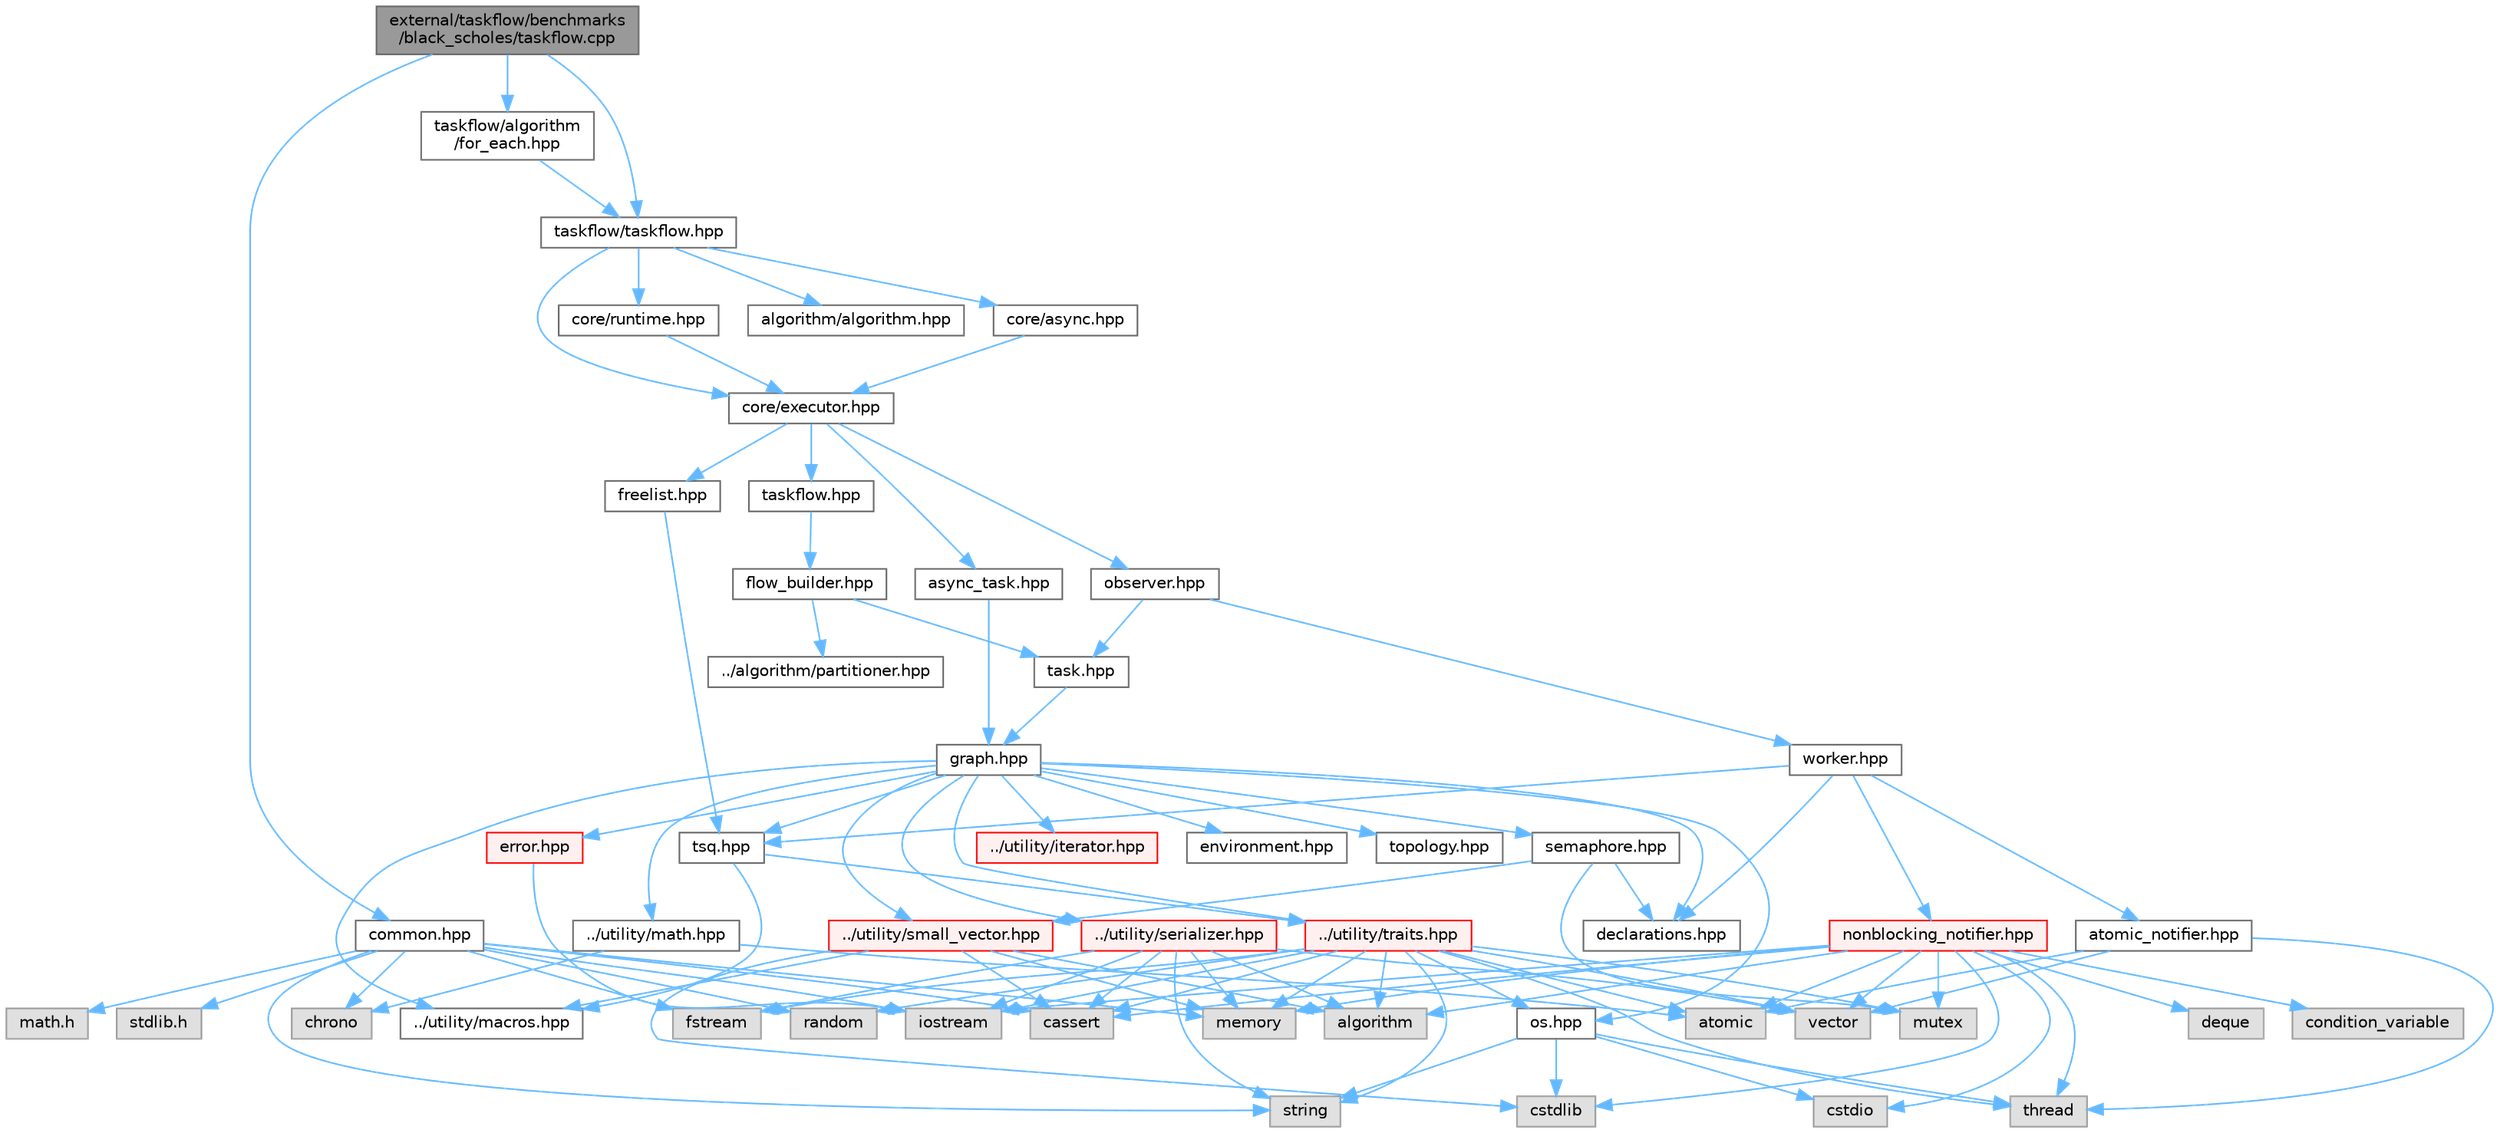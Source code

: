 digraph "external/taskflow/benchmarks/black_scholes/taskflow.cpp"
{
 // LATEX_PDF_SIZE
  bgcolor="transparent";
  edge [fontname=Helvetica,fontsize=10,labelfontname=Helvetica,labelfontsize=10];
  node [fontname=Helvetica,fontsize=10,shape=box,height=0.2,width=0.4];
  Node1 [id="Node000001",label="external/taskflow/benchmarks\l/black_scholes/taskflow.cpp",height=0.2,width=0.4,color="gray40", fillcolor="grey60", style="filled", fontcolor="black",tooltip=" "];
  Node1 -> Node2 [id="edge100_Node000001_Node000002",color="steelblue1",style="solid",tooltip=" "];
  Node2 [id="Node000002",label="common.hpp",height=0.2,width=0.4,color="grey40", fillcolor="white", style="filled",URL="$common_8hpp.html",tooltip=" "];
  Node2 -> Node3 [id="edge101_Node000002_Node000003",color="steelblue1",style="solid",tooltip=" "];
  Node3 [id="Node000003",label="stdlib.h",height=0.2,width=0.4,color="grey60", fillcolor="#E0E0E0", style="filled",tooltip=" "];
  Node2 -> Node4 [id="edge102_Node000002_Node000004",color="steelblue1",style="solid",tooltip=" "];
  Node4 [id="Node000004",label="math.h",height=0.2,width=0.4,color="grey60", fillcolor="#E0E0E0", style="filled",tooltip=" "];
  Node2 -> Node5 [id="edge103_Node000002_Node000005",color="steelblue1",style="solid",tooltip=" "];
  Node5 [id="Node000005",label="string",height=0.2,width=0.4,color="grey60", fillcolor="#E0E0E0", style="filled",tooltip=" "];
  Node2 -> Node6 [id="edge104_Node000002_Node000006",color="steelblue1",style="solid",tooltip=" "];
  Node6 [id="Node000006",label="cassert",height=0.2,width=0.4,color="grey60", fillcolor="#E0E0E0", style="filled",tooltip=" "];
  Node2 -> Node7 [id="edge105_Node000002_Node000007",color="steelblue1",style="solid",tooltip=" "];
  Node7 [id="Node000007",label="iostream",height=0.2,width=0.4,color="grey60", fillcolor="#E0E0E0", style="filled",tooltip=" "];
  Node2 -> Node8 [id="edge106_Node000002_Node000008",color="steelblue1",style="solid",tooltip=" "];
  Node8 [id="Node000008",label="chrono",height=0.2,width=0.4,color="grey60", fillcolor="#E0E0E0", style="filled",tooltip=" "];
  Node2 -> Node9 [id="edge107_Node000002_Node000009",color="steelblue1",style="solid",tooltip=" "];
  Node9 [id="Node000009",label="fstream",height=0.2,width=0.4,color="grey60", fillcolor="#E0E0E0", style="filled",tooltip=" "];
  Node2 -> Node10 [id="edge108_Node000002_Node000010",color="steelblue1",style="solid",tooltip=" "];
  Node10 [id="Node000010",label="memory",height=0.2,width=0.4,color="grey60", fillcolor="#E0E0E0", style="filled",tooltip=" "];
  Node2 -> Node11 [id="edge109_Node000002_Node000011",color="steelblue1",style="solid",tooltip=" "];
  Node11 [id="Node000011",label="random",height=0.2,width=0.4,color="grey60", fillcolor="#E0E0E0", style="filled",tooltip=" "];
  Node1 -> Node12 [id="edge110_Node000001_Node000012",color="steelblue1",style="solid",tooltip=" "];
  Node12 [id="Node000012",label="taskflow/taskflow.hpp",height=0.2,width=0.4,color="grey40", fillcolor="white", style="filled",URL="$taskflow_8hpp.html",tooltip="main taskflow include file"];
  Node12 -> Node13 [id="edge111_Node000012_Node000013",color="steelblue1",style="solid",tooltip=" "];
  Node13 [id="Node000013",label="core/executor.hpp",height=0.2,width=0.4,color="grey40", fillcolor="white", style="filled",URL="$executor_8hpp.html",tooltip="executor include file"];
  Node13 -> Node14 [id="edge112_Node000013_Node000014",color="steelblue1",style="solid",tooltip=" "];
  Node14 [id="Node000014",label="observer.hpp",height=0.2,width=0.4,color="grey40", fillcolor="white", style="filled",URL="$observer_8hpp.html",tooltip="observer include file"];
  Node14 -> Node15 [id="edge113_Node000014_Node000015",color="steelblue1",style="solid",tooltip=" "];
  Node15 [id="Node000015",label="task.hpp",height=0.2,width=0.4,color="grey40", fillcolor="white", style="filled",URL="$task_8hpp.html",tooltip="task include file"];
  Node15 -> Node16 [id="edge114_Node000015_Node000016",color="steelblue1",style="solid",tooltip=" "];
  Node16 [id="Node000016",label="graph.hpp",height=0.2,width=0.4,color="grey40", fillcolor="white", style="filled",URL="$taskflow_2core_2graph_8hpp.html",tooltip="graph include file"];
  Node16 -> Node17 [id="edge115_Node000016_Node000017",color="steelblue1",style="solid",tooltip=" "];
  Node17 [id="Node000017",label="../utility/macros.hpp",height=0.2,width=0.4,color="grey40", fillcolor="white", style="filled",URL="$macros_8hpp.html",tooltip=" "];
  Node16 -> Node18 [id="edge116_Node000016_Node000018",color="steelblue1",style="solid",tooltip=" "];
  Node18 [id="Node000018",label="../utility/traits.hpp",height=0.2,width=0.4,color="red", fillcolor="#FFF0F0", style="filled",URL="$taskflow_2utility_2traits_8hpp.html",tooltip=" "];
  Node18 -> Node7 [id="edge117_Node000018_Node000007",color="steelblue1",style="solid",tooltip=" "];
  Node18 -> Node9 [id="edge118_Node000018_Node000009",color="steelblue1",style="solid",tooltip=" "];
  Node18 -> Node21 [id="edge119_Node000018_Node000021",color="steelblue1",style="solid",tooltip=" "];
  Node21 [id="Node000021",label="mutex",height=0.2,width=0.4,color="grey60", fillcolor="#E0E0E0", style="filled",tooltip=" "];
  Node18 -> Node24 [id="edge120_Node000018_Node000024",color="steelblue1",style="solid",tooltip=" "];
  Node24 [id="Node000024",label="vector",height=0.2,width=0.4,color="grey60", fillcolor="#E0E0E0", style="filled",tooltip=" "];
  Node18 -> Node25 [id="edge121_Node000018_Node000025",color="steelblue1",style="solid",tooltip=" "];
  Node25 [id="Node000025",label="algorithm",height=0.2,width=0.4,color="grey60", fillcolor="#E0E0E0", style="filled",tooltip=" "];
  Node18 -> Node10 [id="edge122_Node000018_Node000010",color="steelblue1",style="solid",tooltip=" "];
  Node18 -> Node26 [id="edge123_Node000018_Node000026",color="steelblue1",style="solid",tooltip=" "];
  Node26 [id="Node000026",label="atomic",height=0.2,width=0.4,color="grey60", fillcolor="#E0E0E0", style="filled",tooltip=" "];
  Node18 -> Node27 [id="edge124_Node000018_Node000027",color="steelblue1",style="solid",tooltip=" "];
  Node27 [id="Node000027",label="thread",height=0.2,width=0.4,color="grey60", fillcolor="#E0E0E0", style="filled",tooltip=" "];
  Node18 -> Node11 [id="edge125_Node000018_Node000011",color="steelblue1",style="solid",tooltip=" "];
  Node18 -> Node6 [id="edge126_Node000018_Node000006",color="steelblue1",style="solid",tooltip=" "];
  Node18 -> Node5 [id="edge127_Node000018_Node000005",color="steelblue1",style="solid",tooltip=" "];
  Node18 -> Node40 [id="edge128_Node000018_Node000040",color="steelblue1",style="solid",tooltip=" "];
  Node40 [id="Node000040",label="os.hpp",height=0.2,width=0.4,color="grey40", fillcolor="white", style="filled",URL="$os_8hpp.html",tooltip=" "];
  Node40 -> Node41 [id="edge129_Node000040_Node000041",color="steelblue1",style="solid",tooltip=" "];
  Node41 [id="Node000041",label="cstdlib",height=0.2,width=0.4,color="grey60", fillcolor="#E0E0E0", style="filled",tooltip=" "];
  Node40 -> Node42 [id="edge130_Node000040_Node000042",color="steelblue1",style="solid",tooltip=" "];
  Node42 [id="Node000042",label="cstdio",height=0.2,width=0.4,color="grey60", fillcolor="#E0E0E0", style="filled",tooltip=" "];
  Node40 -> Node5 [id="edge131_Node000040_Node000005",color="steelblue1",style="solid",tooltip=" "];
  Node40 -> Node27 [id="edge132_Node000040_Node000027",color="steelblue1",style="solid",tooltip=" "];
  Node16 -> Node43 [id="edge133_Node000016_Node000043",color="steelblue1",style="solid",tooltip=" "];
  Node43 [id="Node000043",label="../utility/iterator.hpp",height=0.2,width=0.4,color="red", fillcolor="#FFF0F0", style="filled",URL="$iterator_8hpp.html",tooltip=" "];
  Node16 -> Node40 [id="edge134_Node000016_Node000040",color="steelblue1",style="solid",tooltip=" "];
  Node16 -> Node45 [id="edge135_Node000016_Node000045",color="steelblue1",style="solid",tooltip=" "];
  Node45 [id="Node000045",label="../utility/math.hpp",height=0.2,width=0.4,color="grey40", fillcolor="white", style="filled",URL="$math_8hpp.html",tooltip=" "];
  Node45 -> Node26 [id="edge136_Node000045_Node000026",color="steelblue1",style="solid",tooltip=" "];
  Node45 -> Node8 [id="edge137_Node000045_Node000008",color="steelblue1",style="solid",tooltip=" "];
  Node16 -> Node46 [id="edge138_Node000016_Node000046",color="steelblue1",style="solid",tooltip=" "];
  Node46 [id="Node000046",label="../utility/small_vector.hpp",height=0.2,width=0.4,color="red", fillcolor="#FFF0F0", style="filled",URL="$small__vector_8hpp.html",tooltip="small vector include file"];
  Node46 -> Node17 [id="edge139_Node000046_Node000017",color="steelblue1",style="solid",tooltip=" "];
  Node46 -> Node25 [id="edge140_Node000046_Node000025",color="steelblue1",style="solid",tooltip=" "];
  Node46 -> Node6 [id="edge141_Node000046_Node000006",color="steelblue1",style="solid",tooltip=" "];
  Node46 -> Node41 [id="edge142_Node000046_Node000041",color="steelblue1",style="solid",tooltip=" "];
  Node46 -> Node10 [id="edge143_Node000046_Node000010",color="steelblue1",style="solid",tooltip=" "];
  Node16 -> Node49 [id="edge144_Node000016_Node000049",color="steelblue1",style="solid",tooltip=" "];
  Node49 [id="Node000049",label="../utility/serializer.hpp",height=0.2,width=0.4,color="red", fillcolor="#FFF0F0", style="filled",URL="$taskflow_2utility_2serializer_8hpp.html",tooltip=" "];
  Node49 -> Node7 [id="edge145_Node000049_Node000007",color="steelblue1",style="solid",tooltip=" "];
  Node49 -> Node9 [id="edge146_Node000049_Node000009",color="steelblue1",style="solid",tooltip=" "];
  Node49 -> Node24 [id="edge147_Node000049_Node000024",color="steelblue1",style="solid",tooltip=" "];
  Node49 -> Node25 [id="edge148_Node000049_Node000025",color="steelblue1",style="solid",tooltip=" "];
  Node49 -> Node10 [id="edge149_Node000049_Node000010",color="steelblue1",style="solid",tooltip=" "];
  Node49 -> Node6 [id="edge150_Node000049_Node000006",color="steelblue1",style="solid",tooltip=" "];
  Node49 -> Node5 [id="edge151_Node000049_Node000005",color="steelblue1",style="solid",tooltip=" "];
  Node16 -> Node53 [id="edge152_Node000016_Node000053",color="steelblue1",style="solid",tooltip=" "];
  Node53 [id="Node000053",label="error.hpp",height=0.2,width=0.4,color="red", fillcolor="#FFF0F0", style="filled",URL="$error_8hpp.html",tooltip=" "];
  Node53 -> Node7 [id="edge153_Node000053_Node000007",color="steelblue1",style="solid",tooltip=" "];
  Node16 -> Node56 [id="edge154_Node000016_Node000056",color="steelblue1",style="solid",tooltip=" "];
  Node56 [id="Node000056",label="declarations.hpp",height=0.2,width=0.4,color="grey40", fillcolor="white", style="filled",URL="$declarations_8hpp.html",tooltip=" "];
  Node16 -> Node57 [id="edge155_Node000016_Node000057",color="steelblue1",style="solid",tooltip=" "];
  Node57 [id="Node000057",label="semaphore.hpp",height=0.2,width=0.4,color="grey40", fillcolor="white", style="filled",URL="$semaphore_8hpp.html",tooltip="semaphore include file"];
  Node57 -> Node21 [id="edge156_Node000057_Node000021",color="steelblue1",style="solid",tooltip=" "];
  Node57 -> Node56 [id="edge157_Node000057_Node000056",color="steelblue1",style="solid",tooltip=" "];
  Node57 -> Node46 [id="edge158_Node000057_Node000046",color="steelblue1",style="solid",tooltip=" "];
  Node16 -> Node58 [id="edge159_Node000016_Node000058",color="steelblue1",style="solid",tooltip=" "];
  Node58 [id="Node000058",label="environment.hpp",height=0.2,width=0.4,color="grey40", fillcolor="white", style="filled",URL="$environment_8hpp.html",tooltip=" "];
  Node16 -> Node59 [id="edge160_Node000016_Node000059",color="steelblue1",style="solid",tooltip=" "];
  Node59 [id="Node000059",label="topology.hpp",height=0.2,width=0.4,color="grey40", fillcolor="white", style="filled",URL="$topology_8hpp.html",tooltip=" "];
  Node16 -> Node60 [id="edge161_Node000016_Node000060",color="steelblue1",style="solid",tooltip=" "];
  Node60 [id="Node000060",label="tsq.hpp",height=0.2,width=0.4,color="grey40", fillcolor="white", style="filled",URL="$tsq_8hpp.html",tooltip="task queue include file"];
  Node60 -> Node17 [id="edge162_Node000060_Node000017",color="steelblue1",style="solid",tooltip=" "];
  Node60 -> Node18 [id="edge163_Node000060_Node000018",color="steelblue1",style="solid",tooltip=" "];
  Node14 -> Node61 [id="edge164_Node000014_Node000061",color="steelblue1",style="solid",tooltip=" "];
  Node61 [id="Node000061",label="worker.hpp",height=0.2,width=0.4,color="grey40", fillcolor="white", style="filled",URL="$worker_8hpp.html",tooltip="worker include file"];
  Node61 -> Node56 [id="edge165_Node000061_Node000056",color="steelblue1",style="solid",tooltip=" "];
  Node61 -> Node60 [id="edge166_Node000061_Node000060",color="steelblue1",style="solid",tooltip=" "];
  Node61 -> Node62 [id="edge167_Node000061_Node000062",color="steelblue1",style="solid",tooltip=" "];
  Node62 [id="Node000062",label="atomic_notifier.hpp",height=0.2,width=0.4,color="grey40", fillcolor="white", style="filled",URL="$atomic__notifier_8hpp.html",tooltip=" "];
  Node62 -> Node26 [id="edge168_Node000062_Node000026",color="steelblue1",style="solid",tooltip=" "];
  Node62 -> Node27 [id="edge169_Node000062_Node000027",color="steelblue1",style="solid",tooltip=" "];
  Node62 -> Node24 [id="edge170_Node000062_Node000024",color="steelblue1",style="solid",tooltip=" "];
  Node61 -> Node63 [id="edge171_Node000061_Node000063",color="steelblue1",style="solid",tooltip=" "];
  Node63 [id="Node000063",label="nonblocking_notifier.hpp",height=0.2,width=0.4,color="red", fillcolor="#FFF0F0", style="filled",URL="$nonblocking__notifier_8hpp.html",tooltip=" "];
  Node63 -> Node7 [id="edge172_Node000063_Node000007",color="steelblue1",style="solid",tooltip=" "];
  Node63 -> Node24 [id="edge173_Node000063_Node000024",color="steelblue1",style="solid",tooltip=" "];
  Node63 -> Node41 [id="edge174_Node000063_Node000041",color="steelblue1",style="solid",tooltip=" "];
  Node63 -> Node42 [id="edge175_Node000063_Node000042",color="steelblue1",style="solid",tooltip=" "];
  Node63 -> Node26 [id="edge176_Node000063_Node000026",color="steelblue1",style="solid",tooltip=" "];
  Node63 -> Node10 [id="edge177_Node000063_Node000010",color="steelblue1",style="solid",tooltip=" "];
  Node63 -> Node64 [id="edge178_Node000063_Node000064",color="steelblue1",style="solid",tooltip=" "];
  Node64 [id="Node000064",label="deque",height=0.2,width=0.4,color="grey60", fillcolor="#E0E0E0", style="filled",tooltip=" "];
  Node63 -> Node21 [id="edge179_Node000063_Node000021",color="steelblue1",style="solid",tooltip=" "];
  Node63 -> Node65 [id="edge180_Node000063_Node000065",color="steelblue1",style="solid",tooltip=" "];
  Node65 [id="Node000065",label="condition_variable",height=0.2,width=0.4,color="grey60", fillcolor="#E0E0E0", style="filled",tooltip=" "];
  Node63 -> Node27 [id="edge181_Node000063_Node000027",color="steelblue1",style="solid",tooltip=" "];
  Node63 -> Node25 [id="edge182_Node000063_Node000025",color="steelblue1",style="solid",tooltip=" "];
  Node63 -> Node6 [id="edge183_Node000063_Node000006",color="steelblue1",style="solid",tooltip=" "];
  Node13 -> Node66 [id="edge184_Node000013_Node000066",color="steelblue1",style="solid",tooltip=" "];
  Node66 [id="Node000066",label="taskflow.hpp",height=0.2,width=0.4,color="grey40", fillcolor="white", style="filled",URL="$core_2taskflow_8hpp.html",tooltip="taskflow include file"];
  Node66 -> Node67 [id="edge185_Node000066_Node000067",color="steelblue1",style="solid",tooltip=" "];
  Node67 [id="Node000067",label="flow_builder.hpp",height=0.2,width=0.4,color="grey40", fillcolor="white", style="filled",URL="$flow__builder_8hpp.html",tooltip="flow builder include file"];
  Node67 -> Node15 [id="edge186_Node000067_Node000015",color="steelblue1",style="solid",tooltip=" "];
  Node67 -> Node68 [id="edge187_Node000067_Node000068",color="steelblue1",style="solid",tooltip=" "];
  Node68 [id="Node000068",label="../algorithm/partitioner.hpp",height=0.2,width=0.4,color="grey40", fillcolor="white", style="filled",URL="$partitioner_8hpp.html",tooltip="partitioner include file"];
  Node13 -> Node69 [id="edge188_Node000013_Node000069",color="steelblue1",style="solid",tooltip=" "];
  Node69 [id="Node000069",label="async_task.hpp",height=0.2,width=0.4,color="grey40", fillcolor="white", style="filled",URL="$taskflow_2core_2async__task_8hpp.html",tooltip="asynchronous task include file"];
  Node69 -> Node16 [id="edge189_Node000069_Node000016",color="steelblue1",style="solid",tooltip=" "];
  Node13 -> Node70 [id="edge190_Node000013_Node000070",color="steelblue1",style="solid",tooltip=" "];
  Node70 [id="Node000070",label="freelist.hpp",height=0.2,width=0.4,color="grey40", fillcolor="white", style="filled",URL="$freelist_8hpp.html",tooltip=" "];
  Node70 -> Node60 [id="edge191_Node000070_Node000060",color="steelblue1",style="solid",tooltip=" "];
  Node12 -> Node71 [id="edge192_Node000012_Node000071",color="steelblue1",style="solid",tooltip=" "];
  Node71 [id="Node000071",label="core/runtime.hpp",height=0.2,width=0.4,color="grey40", fillcolor="white", style="filled",URL="$runtime_8hpp.html",tooltip=" "];
  Node71 -> Node13 [id="edge193_Node000071_Node000013",color="steelblue1",style="solid",tooltip=" "];
  Node12 -> Node72 [id="edge194_Node000012_Node000072",color="steelblue1",style="solid",tooltip=" "];
  Node72 [id="Node000072",label="core/async.hpp",height=0.2,width=0.4,color="grey40", fillcolor="white", style="filled",URL="$async_8hpp.html",tooltip=" "];
  Node72 -> Node13 [id="edge195_Node000072_Node000013",color="steelblue1",style="solid",tooltip=" "];
  Node12 -> Node73 [id="edge196_Node000012_Node000073",color="steelblue1",style="solid",tooltip=" "];
  Node73 [id="Node000073",label="algorithm/algorithm.hpp",height=0.2,width=0.4,color="grey40", fillcolor="white", style="filled",URL="$algorithm_8hpp.html",tooltip=" "];
  Node1 -> Node74 [id="edge197_Node000001_Node000074",color="steelblue1",style="solid",tooltip=" "];
  Node74 [id="Node000074",label="taskflow/algorithm\l/for_each.hpp",height=0.2,width=0.4,color="grey40", fillcolor="white", style="filled",URL="$taskflow_2algorithm_2for__each_8hpp.html",tooltip=" "];
  Node74 -> Node12 [id="edge198_Node000074_Node000012",color="steelblue1",style="solid",tooltip=" "];
}
